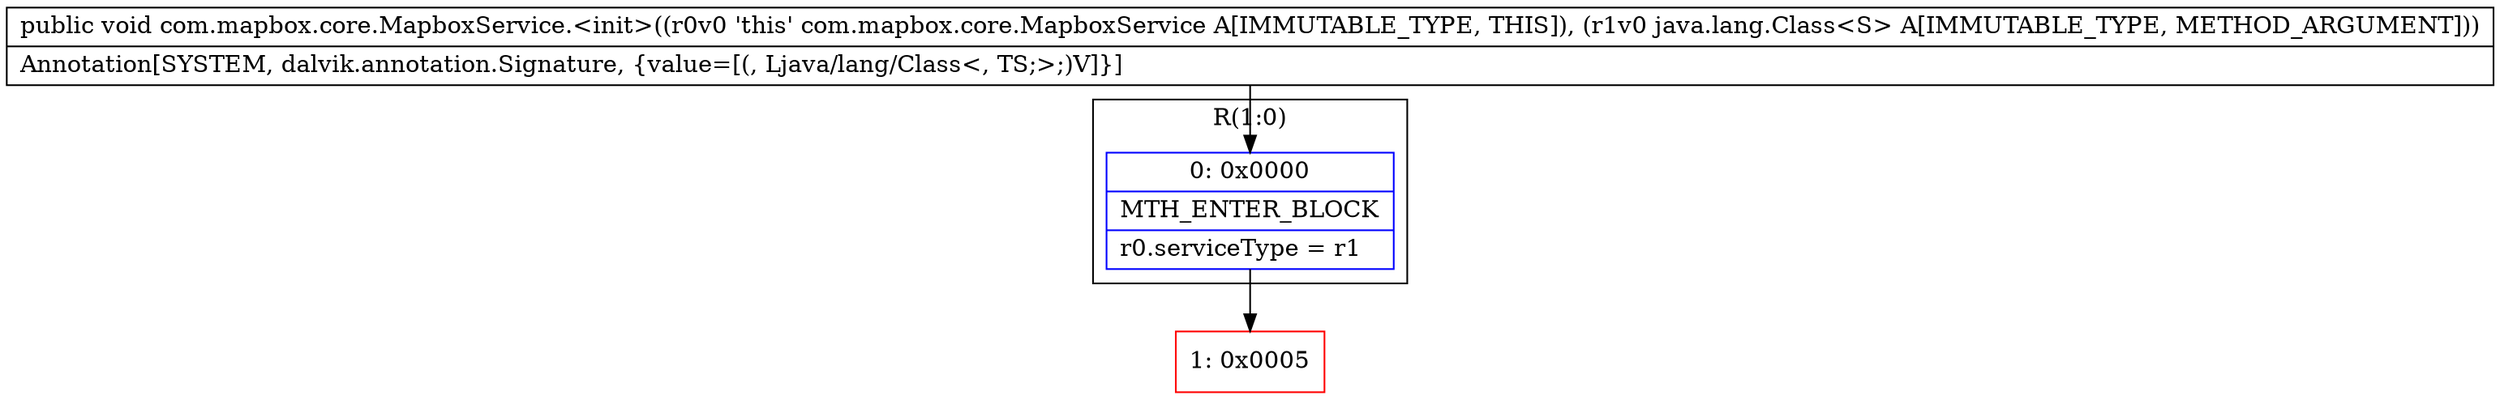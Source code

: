digraph "CFG forcom.mapbox.core.MapboxService.\<init\>(Ljava\/lang\/Class;)V" {
subgraph cluster_Region_95557133 {
label = "R(1:0)";
node [shape=record,color=blue];
Node_0 [shape=record,label="{0\:\ 0x0000|MTH_ENTER_BLOCK\l|r0.serviceType = r1\l}"];
}
Node_1 [shape=record,color=red,label="{1\:\ 0x0005}"];
MethodNode[shape=record,label="{public void com.mapbox.core.MapboxService.\<init\>((r0v0 'this' com.mapbox.core.MapboxService A[IMMUTABLE_TYPE, THIS]), (r1v0 java.lang.Class\<S\> A[IMMUTABLE_TYPE, METHOD_ARGUMENT]))  | Annotation[SYSTEM, dalvik.annotation.Signature, \{value=[(, Ljava\/lang\/Class\<, TS;\>;)V]\}]\l}"];
MethodNode -> Node_0;
Node_0 -> Node_1;
}

